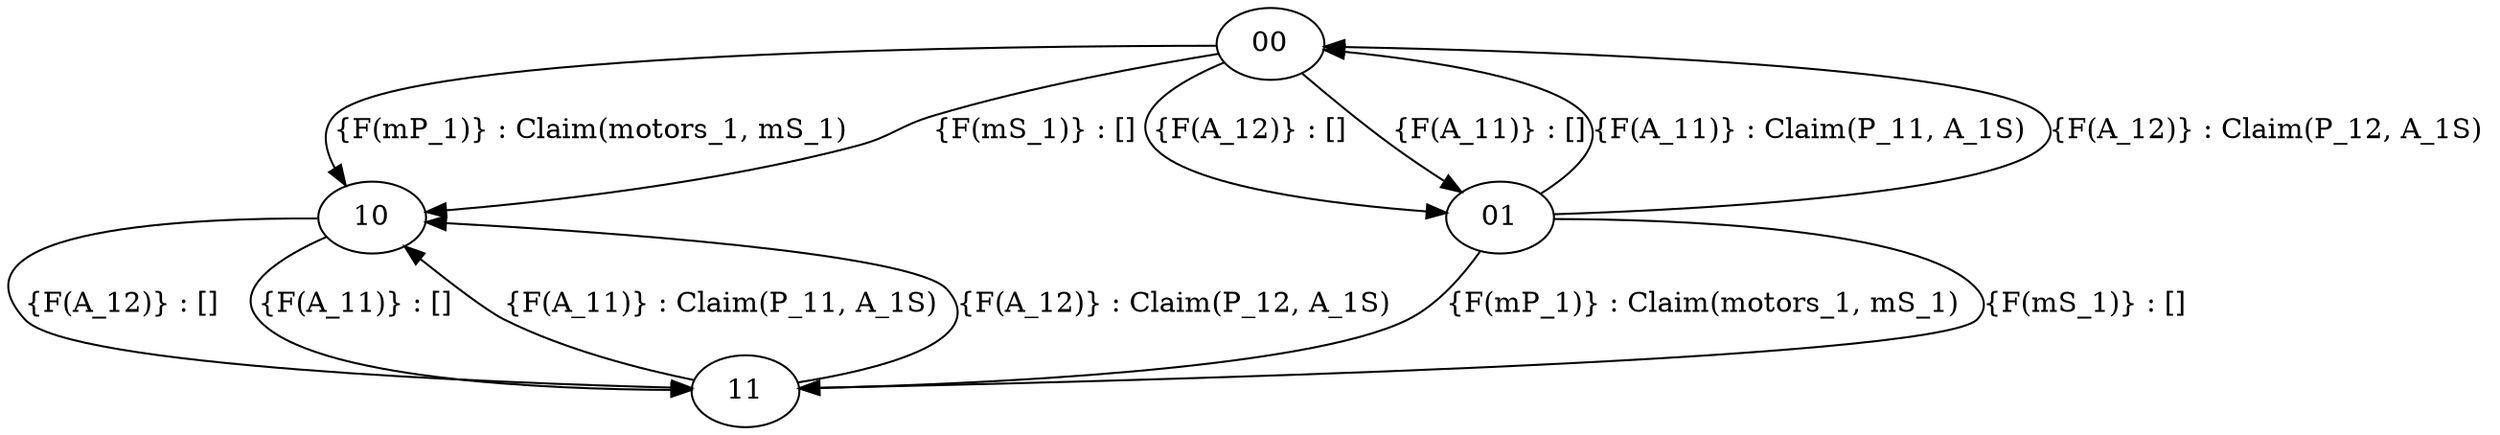 digraph ra {
00 [label=00]
10 [label=10]
01 [label=01]
11 [label=11]
00 -> 10 [label="{F(mP_1)} : Claim(motors_1, mS_1) "]
00 -> 10 [label="{F(mS_1)} : []"]
00 -> 01 [label="{F(A_12)} : []"]
00 -> 01 [label="{F(A_11)} : []"]
01 -> 11 [label="{F(mP_1)} : Claim(motors_1, mS_1) "]
01 -> 11 [label="{F(mS_1)} : []"]
01 -> 00 [label="{F(A_11)} : Claim(P_11, A_1S) "]
01 -> 00 [label="{F(A_12)} : Claim(P_12, A_1S) "]
11 -> 10 [label="{F(A_11)} : Claim(P_11, A_1S) "]
11 -> 10 [label="{F(A_12)} : Claim(P_12, A_1S) "]
10 -> 11 [label="{F(A_12)} : []"]
10 -> 11 [label="{F(A_11)} : []"]
}
